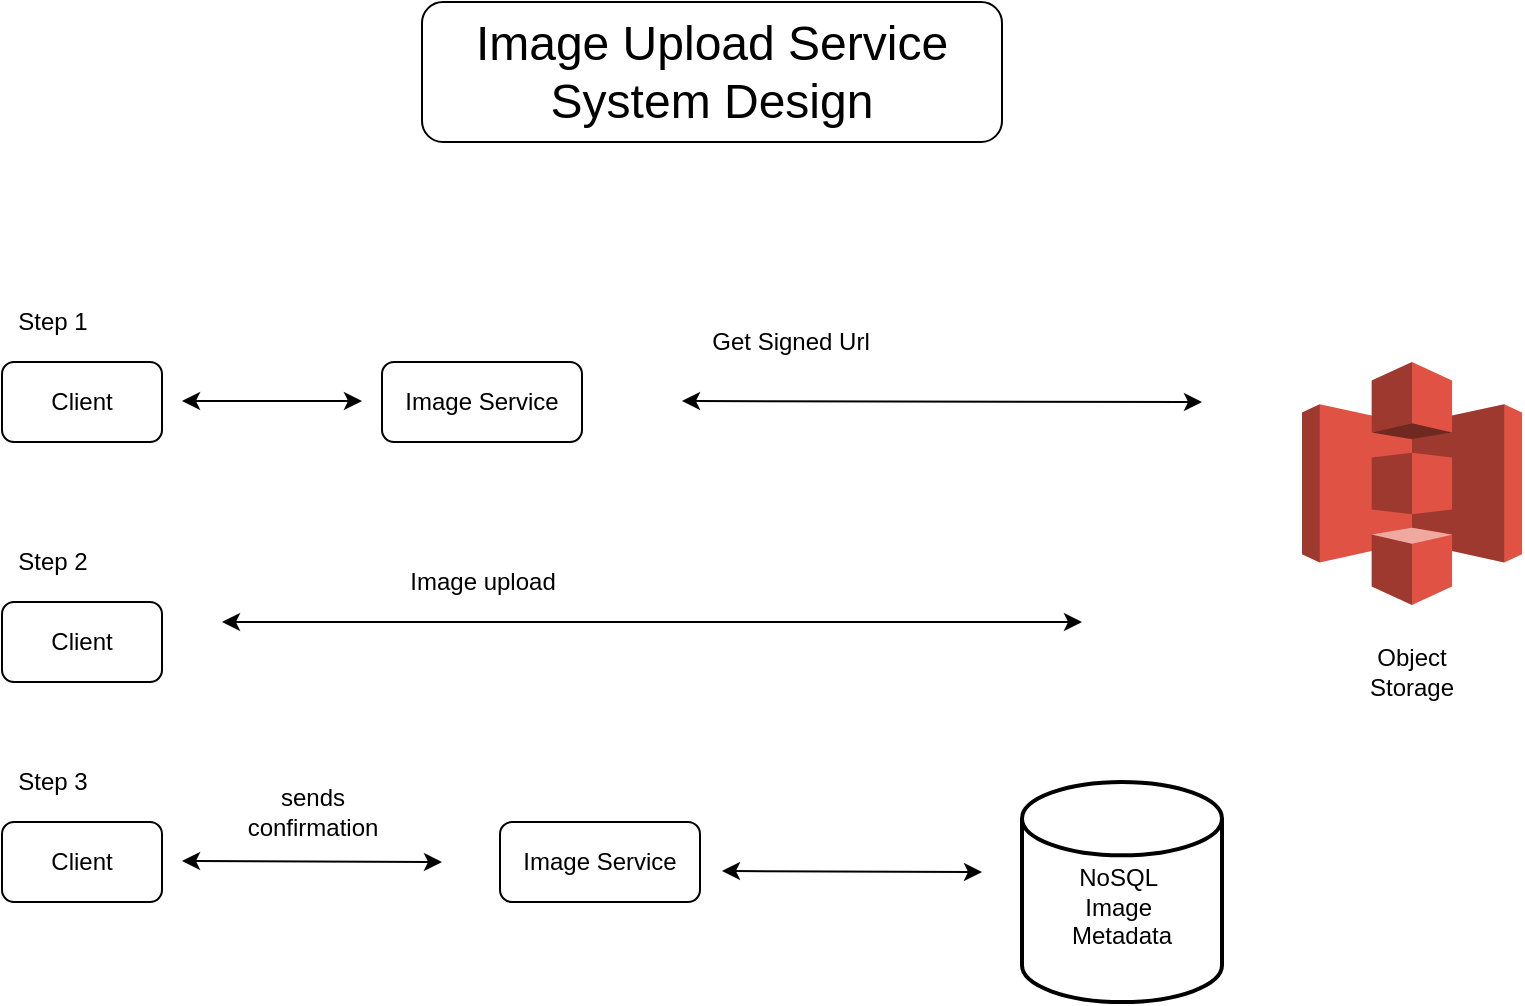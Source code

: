 <mxfile version="15.8.7" type="device"><diagram id="n6Rk-4osvG4xSWTJNySj" name="Page-1"><mxGraphModel dx="1426" dy="905" grid="1" gridSize="10" guides="1" tooltips="1" connect="1" arrows="1" fold="1" page="1" pageScale="1" pageWidth="827" pageHeight="1169" math="0" shadow="0"><root><mxCell id="0"/><mxCell id="1" parent="0"/><mxCell id="u2k2q9Hl3OrHeddelx3Q-1" value="" style="outlineConnect=0;dashed=0;verticalLabelPosition=bottom;verticalAlign=top;align=center;html=1;shape=mxgraph.aws3.s3;fillColor=#E05243;gradientColor=none;" vertex="1" parent="1"><mxGeometry x="670" y="200" width="110" height="121.5" as="geometry"/></mxCell><mxCell id="u2k2q9Hl3OrHeddelx3Q-2" value="Object Storage" style="text;html=1;strokeColor=none;fillColor=none;align=center;verticalAlign=middle;whiteSpace=wrap;rounded=0;" vertex="1" parent="1"><mxGeometry x="695" y="340" width="60" height="30" as="geometry"/></mxCell><mxCell id="u2k2q9Hl3OrHeddelx3Q-4" value="Client" style="rounded=1;whiteSpace=wrap;html=1;" vertex="1" parent="1"><mxGeometry x="20" y="200" width="80" height="40" as="geometry"/></mxCell><mxCell id="u2k2q9Hl3OrHeddelx3Q-5" value="Image Service" style="rounded=1;whiteSpace=wrap;html=1;" vertex="1" parent="1"><mxGeometry x="210" y="200" width="100" height="40" as="geometry"/></mxCell><mxCell id="u2k2q9Hl3OrHeddelx3Q-8" value="Get Signed Url" style="text;html=1;align=center;verticalAlign=middle;resizable=0;points=[];autosize=1;strokeColor=none;fillColor=none;" vertex="1" parent="1"><mxGeometry x="369" y="180" width="90" height="20" as="geometry"/></mxCell><mxCell id="u2k2q9Hl3OrHeddelx3Q-12" value="" style="endArrow=classic;startArrow=classic;html=1;rounded=0;" edge="1" parent="1"><mxGeometry width="50" height="50" relative="1" as="geometry"><mxPoint x="360" y="219.5" as="sourcePoint"/><mxPoint x="620" y="220" as="targetPoint"/></mxGeometry></mxCell><mxCell id="u2k2q9Hl3OrHeddelx3Q-14" value="" style="endArrow=classic;startArrow=classic;html=1;rounded=0;" edge="1" parent="1"><mxGeometry width="50" height="50" relative="1" as="geometry"><mxPoint x="110" y="219.5" as="sourcePoint"/><mxPoint x="200" y="219.5" as="targetPoint"/></mxGeometry></mxCell><mxCell id="u2k2q9Hl3OrHeddelx3Q-20" value="Step 1" style="text;html=1;align=center;verticalAlign=middle;resizable=0;points=[];autosize=1;strokeColor=none;fillColor=none;" vertex="1" parent="1"><mxGeometry x="20" y="170" width="50" height="20" as="geometry"/></mxCell><mxCell id="u2k2q9Hl3OrHeddelx3Q-23" value="Client" style="rounded=1;whiteSpace=wrap;html=1;" vertex="1" parent="1"><mxGeometry x="20" y="320" width="80" height="40" as="geometry"/></mxCell><mxCell id="u2k2q9Hl3OrHeddelx3Q-24" value="Step 2" style="text;html=1;align=center;verticalAlign=middle;resizable=0;points=[];autosize=1;strokeColor=none;fillColor=none;" vertex="1" parent="1"><mxGeometry x="20" y="290" width="50" height="20" as="geometry"/></mxCell><mxCell id="u2k2q9Hl3OrHeddelx3Q-25" value="" style="endArrow=classic;startArrow=classic;html=1;rounded=0;" edge="1" parent="1"><mxGeometry width="50" height="50" relative="1" as="geometry"><mxPoint x="130" y="330" as="sourcePoint"/><mxPoint x="560" y="330" as="targetPoint"/></mxGeometry></mxCell><mxCell id="u2k2q9Hl3OrHeddelx3Q-26" value="Image upload" style="text;html=1;align=center;verticalAlign=middle;resizable=0;points=[];autosize=1;strokeColor=none;fillColor=none;" vertex="1" parent="1"><mxGeometry x="215" y="300" width="90" height="20" as="geometry"/></mxCell><mxCell id="u2k2q9Hl3OrHeddelx3Q-27" value="Client" style="rounded=1;whiteSpace=wrap;html=1;" vertex="1" parent="1"><mxGeometry x="20" y="430" width="80" height="40" as="geometry"/></mxCell><mxCell id="u2k2q9Hl3OrHeddelx3Q-28" value="Image Service" style="rounded=1;whiteSpace=wrap;html=1;" vertex="1" parent="1"><mxGeometry x="269" y="430" width="100" height="40" as="geometry"/></mxCell><mxCell id="u2k2q9Hl3OrHeddelx3Q-31" value="" style="endArrow=classic;startArrow=classic;html=1;rounded=0;" edge="1" parent="1"><mxGeometry width="50" height="50" relative="1" as="geometry"><mxPoint x="110" y="449.5" as="sourcePoint"/><mxPoint x="240" y="450" as="targetPoint"/></mxGeometry></mxCell><mxCell id="u2k2q9Hl3OrHeddelx3Q-32" value="Step 3" style="text;html=1;align=center;verticalAlign=middle;resizable=0;points=[];autosize=1;strokeColor=none;fillColor=none;" vertex="1" parent="1"><mxGeometry x="20" y="400" width="50" height="20" as="geometry"/></mxCell><mxCell id="u2k2q9Hl3OrHeddelx3Q-33" value="sends &lt;br&gt;confirmation" style="text;html=1;align=center;verticalAlign=middle;resizable=0;points=[];autosize=1;strokeColor=none;fillColor=none;" vertex="1" parent="1"><mxGeometry x="135" y="410" width="80" height="30" as="geometry"/></mxCell><mxCell id="u2k2q9Hl3OrHeddelx3Q-34" value="&lt;br&gt;NoSQL&amp;nbsp;&lt;br&gt;Image&amp;nbsp;&lt;br&gt;Metadata" style="strokeWidth=2;html=1;shape=mxgraph.flowchart.database;whiteSpace=wrap;" vertex="1" parent="1"><mxGeometry x="530" y="410" width="100" height="110" as="geometry"/></mxCell><mxCell id="u2k2q9Hl3OrHeddelx3Q-35" value="&lt;font style=&quot;font-size: 24px&quot;&gt;Image Upload Service System Design&lt;/font&gt;" style="rounded=1;whiteSpace=wrap;html=1;" vertex="1" parent="1"><mxGeometry x="230" y="20" width="290" height="70" as="geometry"/></mxCell><mxCell id="u2k2q9Hl3OrHeddelx3Q-36" value="" style="endArrow=classic;startArrow=classic;html=1;rounded=0;" edge="1" parent="1"><mxGeometry width="50" height="50" relative="1" as="geometry"><mxPoint x="380" y="454.5" as="sourcePoint"/><mxPoint x="510" y="455" as="targetPoint"/></mxGeometry></mxCell></root></mxGraphModel></diagram></mxfile>